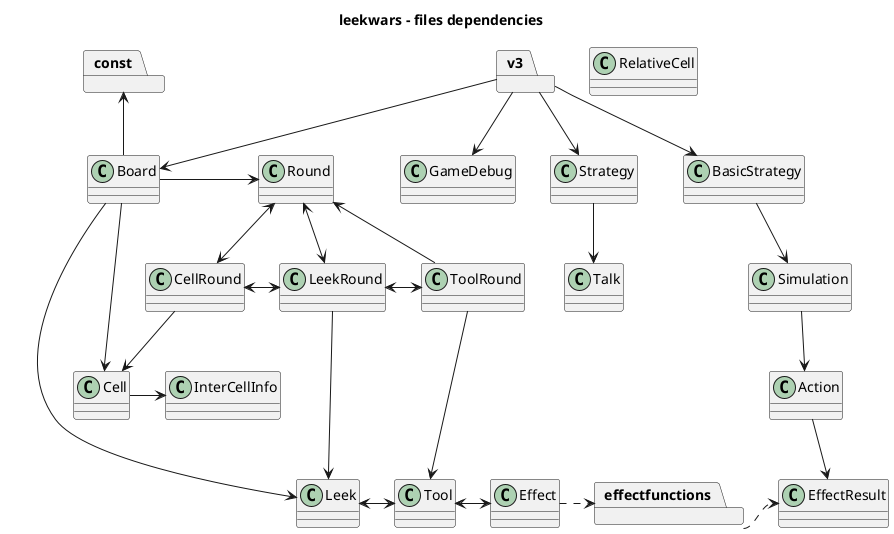 @startuml

title leekwars - files dependencies

allowmixing

class Round
class Board
package const
class Cell 
class Leek
class Effect
class Tool
package effectfunctions
class EffectResult
class InterCellInfo
class RelativeCell
class Strategy
class BasicStrategy
class Talk
package v3
class GameDebug
class LeekRound
class CellRound
class ToolRound
class Simulation
class Action

Board -> Round
Board -up-> const
Board --> Cell
Board ----> Leek
Round <--> CellRound
Round <--> LeekRound
Cell -> InterCellInfo
Leek <-> Tool
Tool <-> Effect
Effect .> effectfunctions
v3 --> GameDebug
v3 --> Board
v3 --> BasicStrategy
v3 --> Strategy
Strategy --> Talk
CellRound --> Cell
CellRound <-> LeekRound
LeekRound --> Leek
LeekRound <-> ToolRound
ToolRound -> Tool
ToolRound -> Round
Simulation --> Action
BasicStrategy --> Simulation
Action --> EffectResult
effectfunctions .> EffectResult
@enduml
